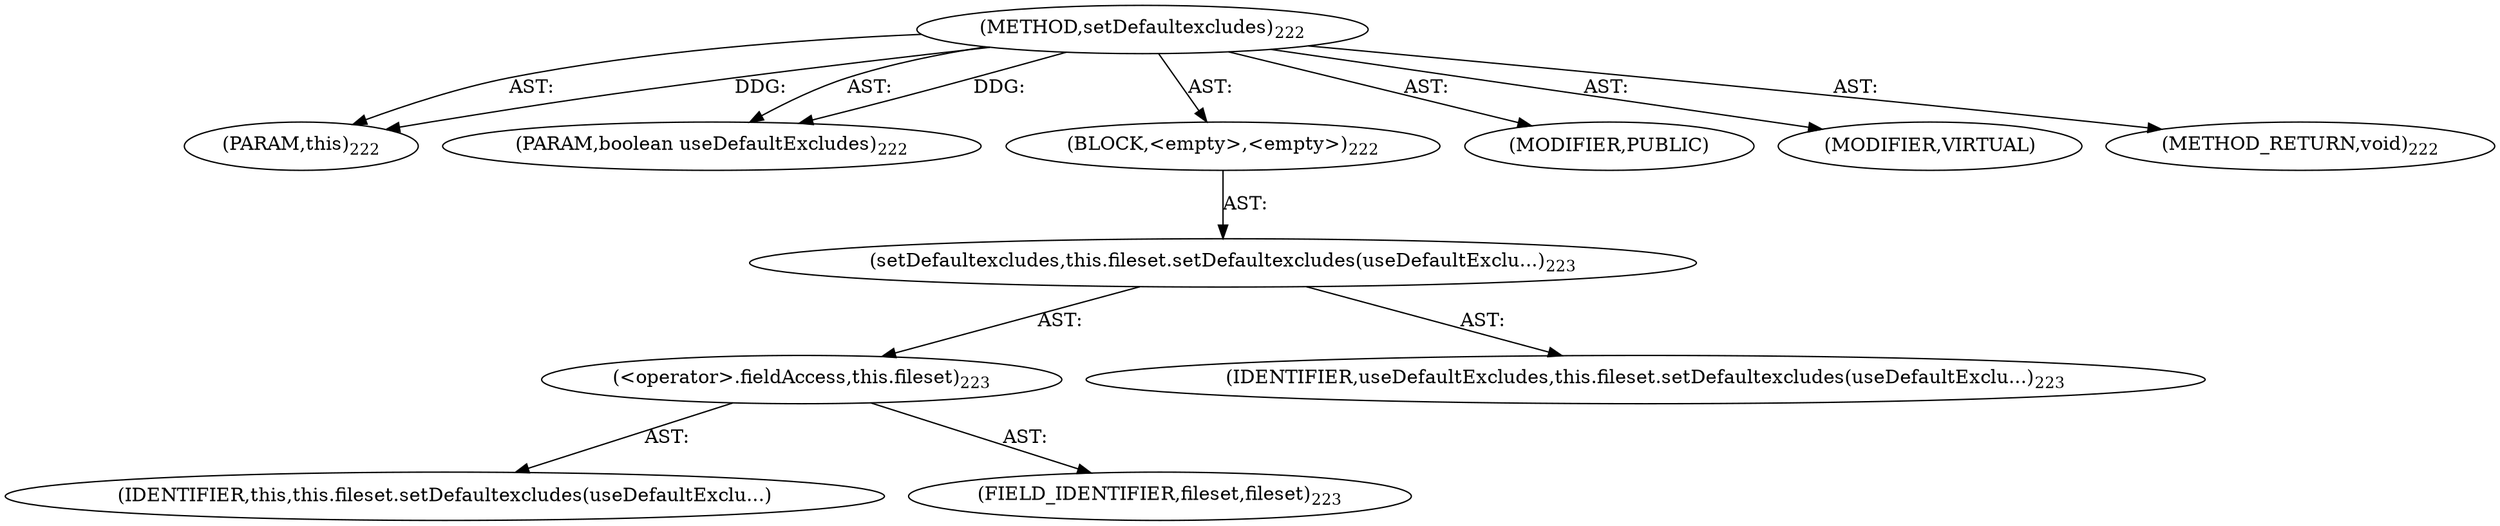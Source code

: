 digraph "setDefaultexcludes" {  
"111669149706" [label = <(METHOD,setDefaultexcludes)<SUB>222</SUB>> ]
"115964117008" [label = <(PARAM,this)<SUB>222</SUB>> ]
"115964117009" [label = <(PARAM,boolean useDefaultExcludes)<SUB>222</SUB>> ]
"25769803792" [label = <(BLOCK,&lt;empty&gt;,&lt;empty&gt;)<SUB>222</SUB>> ]
"30064771128" [label = <(setDefaultexcludes,this.fileset.setDefaultexcludes(useDefaultExclu...)<SUB>223</SUB>> ]
"30064771129" [label = <(&lt;operator&gt;.fieldAccess,this.fileset)<SUB>223</SUB>> ]
"68719476775" [label = <(IDENTIFIER,this,this.fileset.setDefaultexcludes(useDefaultExclu...)> ]
"55834574858" [label = <(FIELD_IDENTIFIER,fileset,fileset)<SUB>223</SUB>> ]
"68719476776" [label = <(IDENTIFIER,useDefaultExcludes,this.fileset.setDefaultexcludes(useDefaultExclu...)<SUB>223</SUB>> ]
"133143986197" [label = <(MODIFIER,PUBLIC)> ]
"133143986198" [label = <(MODIFIER,VIRTUAL)> ]
"128849018890" [label = <(METHOD_RETURN,void)<SUB>222</SUB>> ]
  "111669149706" -> "115964117008"  [ label = "AST: "] 
  "111669149706" -> "115964117009"  [ label = "AST: "] 
  "111669149706" -> "25769803792"  [ label = "AST: "] 
  "111669149706" -> "133143986197"  [ label = "AST: "] 
  "111669149706" -> "133143986198"  [ label = "AST: "] 
  "111669149706" -> "128849018890"  [ label = "AST: "] 
  "25769803792" -> "30064771128"  [ label = "AST: "] 
  "30064771128" -> "30064771129"  [ label = "AST: "] 
  "30064771128" -> "68719476776"  [ label = "AST: "] 
  "30064771129" -> "68719476775"  [ label = "AST: "] 
  "30064771129" -> "55834574858"  [ label = "AST: "] 
  "111669149706" -> "115964117008"  [ label = "DDG: "] 
  "111669149706" -> "115964117009"  [ label = "DDG: "] 
}
